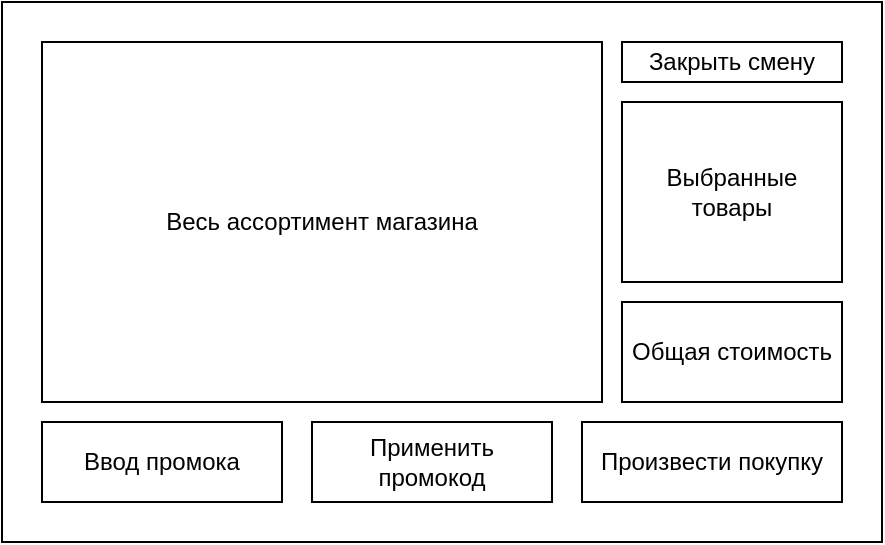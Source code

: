 <mxfile version="24.7.17">
  <diagram name="Страница — 1" id="Ncb1uQLyAhyKogT394YE">
    <mxGraphModel dx="534" dy="621" grid="1" gridSize="10" guides="1" tooltips="1" connect="1" arrows="1" fold="1" page="1" pageScale="1" pageWidth="827" pageHeight="1169" math="0" shadow="0">
      <root>
        <mxCell id="0" />
        <mxCell id="1" parent="0" />
        <mxCell id="oJO4I743OxZRfH0hj2U2-1" value="" style="rounded=0;whiteSpace=wrap;html=1;" vertex="1" parent="1">
          <mxGeometry x="40" y="30" width="440" height="270" as="geometry" />
        </mxCell>
        <mxCell id="oJO4I743OxZRfH0hj2U2-2" value="Весь ассортимент магазина" style="rounded=0;whiteSpace=wrap;html=1;" vertex="1" parent="1">
          <mxGeometry x="60" y="50" width="280" height="180" as="geometry" />
        </mxCell>
        <mxCell id="oJO4I743OxZRfH0hj2U2-3" value="Выбранные товары" style="rounded=0;whiteSpace=wrap;html=1;" vertex="1" parent="1">
          <mxGeometry x="350" y="80" width="110" height="90" as="geometry" />
        </mxCell>
        <mxCell id="oJO4I743OxZRfH0hj2U2-4" value="Общая стоимость" style="rounded=0;whiteSpace=wrap;html=1;" vertex="1" parent="1">
          <mxGeometry x="350" y="180" width="110" height="50" as="geometry" />
        </mxCell>
        <mxCell id="oJO4I743OxZRfH0hj2U2-5" value="Ввод промока" style="rounded=0;whiteSpace=wrap;html=1;" vertex="1" parent="1">
          <mxGeometry x="60" y="240" width="120" height="40" as="geometry" />
        </mxCell>
        <mxCell id="oJO4I743OxZRfH0hj2U2-6" value="Применить промокод" style="rounded=0;whiteSpace=wrap;html=1;" vertex="1" parent="1">
          <mxGeometry x="195" y="240" width="120" height="40" as="geometry" />
        </mxCell>
        <mxCell id="oJO4I743OxZRfH0hj2U2-7" value="Произвести покупку" style="rounded=0;whiteSpace=wrap;html=1;" vertex="1" parent="1">
          <mxGeometry x="330" y="240" width="130" height="40" as="geometry" />
        </mxCell>
        <mxCell id="oJO4I743OxZRfH0hj2U2-8" value="Закрыть смену" style="rounded=0;whiteSpace=wrap;html=1;" vertex="1" parent="1">
          <mxGeometry x="350" y="50" width="110" height="20" as="geometry" />
        </mxCell>
      </root>
    </mxGraphModel>
  </diagram>
</mxfile>
